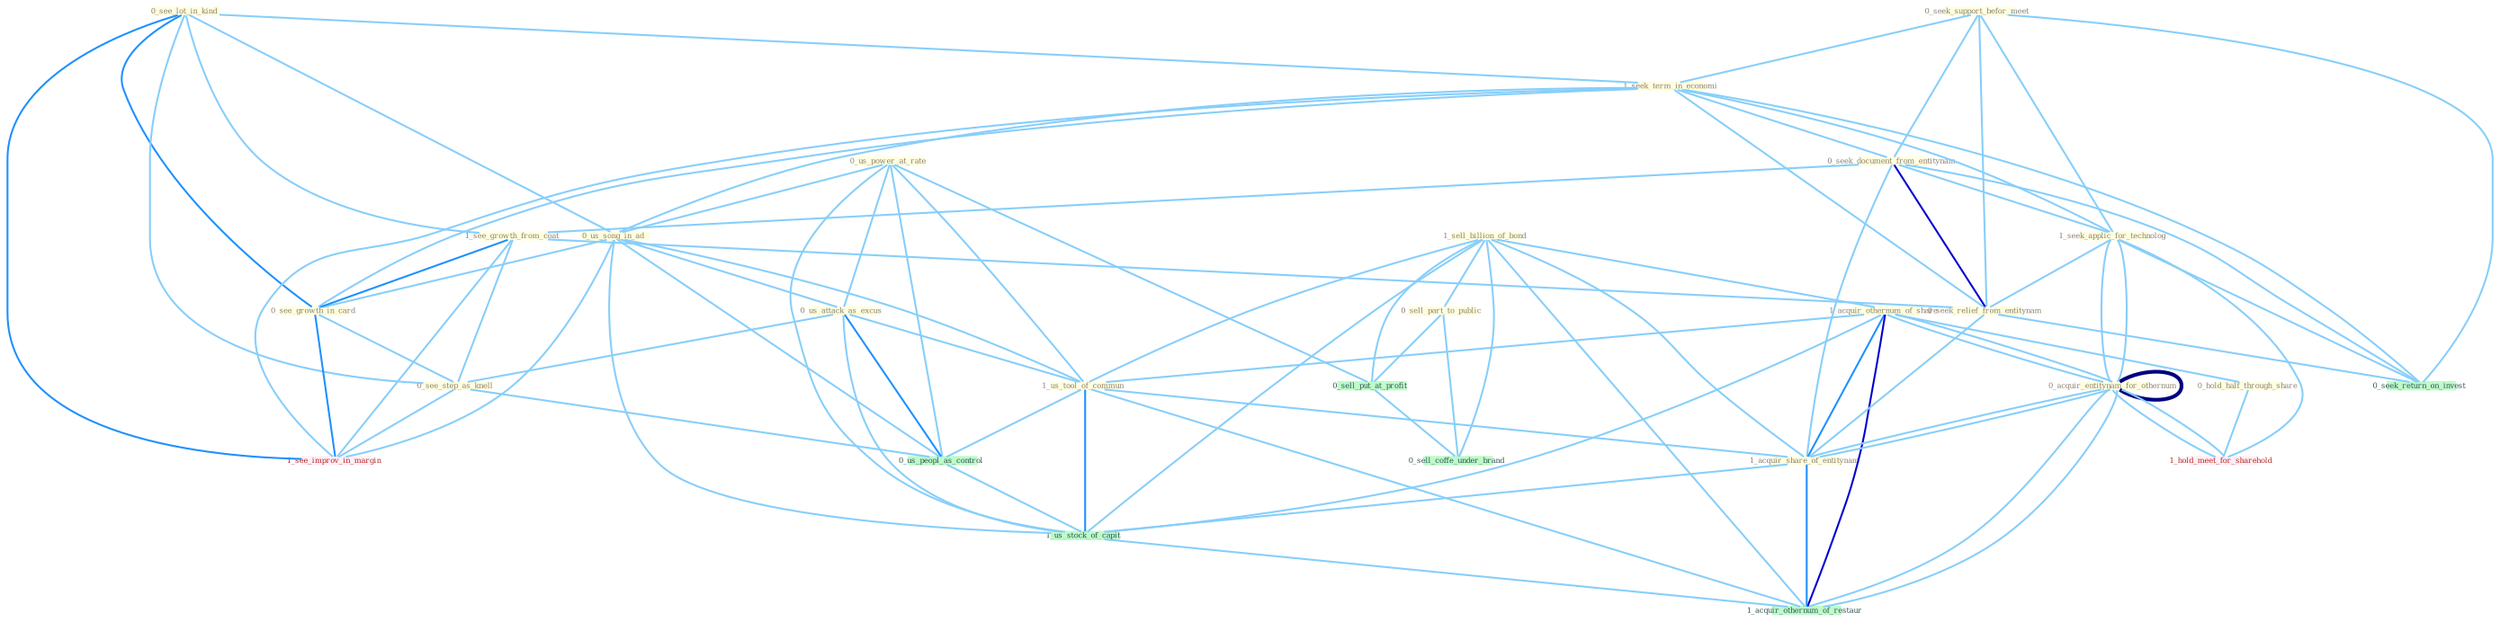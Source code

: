 Graph G{ 
    node
    [shape=polygon,style=filled,width=.5,height=.06,color="#BDFCC9",fixedsize=true,fontsize=4,
    fontcolor="#2f4f4f"];
    {node
    [color="#ffffe0", fontcolor="#8b7d6b"] "0_see_lot_in_kind " "1_sell_billion_of_bond " "0_seek_support_befor_meet " "1_seek_term_in_economi " "0_seek_document_from_entitynam " "1_acquir_othernum_of_share " "0_acquir_entitynam_for_othernum " "0_us_power_at_rate " "0_us_song_in_ad " "1_see_growth_from_coat " "1_seek_applic_for_technolog " "0_see_growth_in_card " "0_us_attack_as_excus " "0_acquir_entitynam_for_othernum " "0_see_step_as_knell " "0_sell_part_to_public " "0_seek_relief_from_entitynam " "1_us_tool_of_commun " "0_hold_half_through_share " "1_acquir_share_of_entitynam "}
{node [color="#fff0f5", fontcolor="#b22222"] "1_see_improv_in_margin " "1_hold_meet_for_sharehold "}
edge [color="#B0E2FF"];

	"0_see_lot_in_kind " -- "1_seek_term_in_economi " [w="1", color="#87cefa" ];
	"0_see_lot_in_kind " -- "0_us_song_in_ad " [w="1", color="#87cefa" ];
	"0_see_lot_in_kind " -- "1_see_growth_from_coat " [w="1", color="#87cefa" ];
	"0_see_lot_in_kind " -- "0_see_growth_in_card " [w="2", color="#1e90ff" , len=0.8];
	"0_see_lot_in_kind " -- "0_see_step_as_knell " [w="1", color="#87cefa" ];
	"0_see_lot_in_kind " -- "1_see_improv_in_margin " [w="2", color="#1e90ff" , len=0.8];
	"1_sell_billion_of_bond " -- "1_acquir_othernum_of_share " [w="1", color="#87cefa" ];
	"1_sell_billion_of_bond " -- "0_sell_part_to_public " [w="1", color="#87cefa" ];
	"1_sell_billion_of_bond " -- "1_us_tool_of_commun " [w="1", color="#87cefa" ];
	"1_sell_billion_of_bond " -- "1_acquir_share_of_entitynam " [w="1", color="#87cefa" ];
	"1_sell_billion_of_bond " -- "0_sell_put_at_profit " [w="1", color="#87cefa" ];
	"1_sell_billion_of_bond " -- "1_us_stock_of_capit " [w="1", color="#87cefa" ];
	"1_sell_billion_of_bond " -- "0_sell_coffe_under_brand " [w="1", color="#87cefa" ];
	"1_sell_billion_of_bond " -- "1_acquir_othernum_of_restaur " [w="1", color="#87cefa" ];
	"0_seek_support_befor_meet " -- "1_seek_term_in_economi " [w="1", color="#87cefa" ];
	"0_seek_support_befor_meet " -- "0_seek_document_from_entitynam " [w="1", color="#87cefa" ];
	"0_seek_support_befor_meet " -- "1_seek_applic_for_technolog " [w="1", color="#87cefa" ];
	"0_seek_support_befor_meet " -- "0_seek_relief_from_entitynam " [w="1", color="#87cefa" ];
	"0_seek_support_befor_meet " -- "0_seek_return_on_invest " [w="1", color="#87cefa" ];
	"1_seek_term_in_economi " -- "0_seek_document_from_entitynam " [w="1", color="#87cefa" ];
	"1_seek_term_in_economi " -- "0_us_song_in_ad " [w="1", color="#87cefa" ];
	"1_seek_term_in_economi " -- "1_seek_applic_for_technolog " [w="1", color="#87cefa" ];
	"1_seek_term_in_economi " -- "0_see_growth_in_card " [w="1", color="#87cefa" ];
	"1_seek_term_in_economi " -- "0_seek_relief_from_entitynam " [w="1", color="#87cefa" ];
	"1_seek_term_in_economi " -- "0_seek_return_on_invest " [w="1", color="#87cefa" ];
	"1_seek_term_in_economi " -- "1_see_improv_in_margin " [w="1", color="#87cefa" ];
	"0_seek_document_from_entitynam " -- "1_see_growth_from_coat " [w="1", color="#87cefa" ];
	"0_seek_document_from_entitynam " -- "1_seek_applic_for_technolog " [w="1", color="#87cefa" ];
	"0_seek_document_from_entitynam " -- "0_seek_relief_from_entitynam " [w="3", color="#0000cd" , len=0.6];
	"0_seek_document_from_entitynam " -- "1_acquir_share_of_entitynam " [w="1", color="#87cefa" ];
	"0_seek_document_from_entitynam " -- "0_seek_return_on_invest " [w="1", color="#87cefa" ];
	"1_acquir_othernum_of_share " -- "0_acquir_entitynam_for_othernum " [w="1", color="#87cefa" ];
	"1_acquir_othernum_of_share " -- "0_acquir_entitynam_for_othernum " [w="1", color="#87cefa" ];
	"1_acquir_othernum_of_share " -- "1_us_tool_of_commun " [w="1", color="#87cefa" ];
	"1_acquir_othernum_of_share " -- "0_hold_half_through_share " [w="1", color="#87cefa" ];
	"1_acquir_othernum_of_share " -- "1_acquir_share_of_entitynam " [w="2", color="#1e90ff" , len=0.8];
	"1_acquir_othernum_of_share " -- "1_us_stock_of_capit " [w="1", color="#87cefa" ];
	"1_acquir_othernum_of_share " -- "1_acquir_othernum_of_restaur " [w="3", color="#0000cd" , len=0.6];
	"0_acquir_entitynam_for_othernum " -- "1_seek_applic_for_technolog " [w="1", color="#87cefa" ];
	"0_acquir_entitynam_for_othernum " -- "0_acquir_entitynam_for_othernum " [w="4", style=bold, color="#000080", len=0.4];
	"0_acquir_entitynam_for_othernum " -- "1_acquir_share_of_entitynam " [w="1", color="#87cefa" ];
	"0_acquir_entitynam_for_othernum " -- "1_hold_meet_for_sharehold " [w="1", color="#87cefa" ];
	"0_acquir_entitynam_for_othernum " -- "1_acquir_othernum_of_restaur " [w="1", color="#87cefa" ];
	"0_us_power_at_rate " -- "0_us_song_in_ad " [w="1", color="#87cefa" ];
	"0_us_power_at_rate " -- "0_us_attack_as_excus " [w="1", color="#87cefa" ];
	"0_us_power_at_rate " -- "1_us_tool_of_commun " [w="1", color="#87cefa" ];
	"0_us_power_at_rate " -- "0_us_peopl_as_control " [w="1", color="#87cefa" ];
	"0_us_power_at_rate " -- "0_sell_put_at_profit " [w="1", color="#87cefa" ];
	"0_us_power_at_rate " -- "1_us_stock_of_capit " [w="1", color="#87cefa" ];
	"0_us_song_in_ad " -- "0_see_growth_in_card " [w="1", color="#87cefa" ];
	"0_us_song_in_ad " -- "0_us_attack_as_excus " [w="1", color="#87cefa" ];
	"0_us_song_in_ad " -- "1_us_tool_of_commun " [w="1", color="#87cefa" ];
	"0_us_song_in_ad " -- "0_us_peopl_as_control " [w="1", color="#87cefa" ];
	"0_us_song_in_ad " -- "1_us_stock_of_capit " [w="1", color="#87cefa" ];
	"0_us_song_in_ad " -- "1_see_improv_in_margin " [w="1", color="#87cefa" ];
	"1_see_growth_from_coat " -- "0_see_growth_in_card " [w="2", color="#1e90ff" , len=0.8];
	"1_see_growth_from_coat " -- "0_see_step_as_knell " [w="1", color="#87cefa" ];
	"1_see_growth_from_coat " -- "0_seek_relief_from_entitynam " [w="1", color="#87cefa" ];
	"1_see_growth_from_coat " -- "1_see_improv_in_margin " [w="1", color="#87cefa" ];
	"1_seek_applic_for_technolog " -- "0_acquir_entitynam_for_othernum " [w="1", color="#87cefa" ];
	"1_seek_applic_for_technolog " -- "0_seek_relief_from_entitynam " [w="1", color="#87cefa" ];
	"1_seek_applic_for_technolog " -- "0_seek_return_on_invest " [w="1", color="#87cefa" ];
	"1_seek_applic_for_technolog " -- "1_hold_meet_for_sharehold " [w="1", color="#87cefa" ];
	"0_see_growth_in_card " -- "0_see_step_as_knell " [w="1", color="#87cefa" ];
	"0_see_growth_in_card " -- "1_see_improv_in_margin " [w="2", color="#1e90ff" , len=0.8];
	"0_us_attack_as_excus " -- "0_see_step_as_knell " [w="1", color="#87cefa" ];
	"0_us_attack_as_excus " -- "1_us_tool_of_commun " [w="1", color="#87cefa" ];
	"0_us_attack_as_excus " -- "0_us_peopl_as_control " [w="2", color="#1e90ff" , len=0.8];
	"0_us_attack_as_excus " -- "1_us_stock_of_capit " [w="1", color="#87cefa" ];
	"0_acquir_entitynam_for_othernum " -- "1_acquir_share_of_entitynam " [w="1", color="#87cefa" ];
	"0_acquir_entitynam_for_othernum " -- "1_hold_meet_for_sharehold " [w="1", color="#87cefa" ];
	"0_acquir_entitynam_for_othernum " -- "1_acquir_othernum_of_restaur " [w="1", color="#87cefa" ];
	"0_see_step_as_knell " -- "0_us_peopl_as_control " [w="1", color="#87cefa" ];
	"0_see_step_as_knell " -- "1_see_improv_in_margin " [w="1", color="#87cefa" ];
	"0_sell_part_to_public " -- "0_sell_put_at_profit " [w="1", color="#87cefa" ];
	"0_sell_part_to_public " -- "0_sell_coffe_under_brand " [w="1", color="#87cefa" ];
	"0_seek_relief_from_entitynam " -- "1_acquir_share_of_entitynam " [w="1", color="#87cefa" ];
	"0_seek_relief_from_entitynam " -- "0_seek_return_on_invest " [w="1", color="#87cefa" ];
	"1_us_tool_of_commun " -- "1_acquir_share_of_entitynam " [w="1", color="#87cefa" ];
	"1_us_tool_of_commun " -- "0_us_peopl_as_control " [w="1", color="#87cefa" ];
	"1_us_tool_of_commun " -- "1_us_stock_of_capit " [w="2", color="#1e90ff" , len=0.8];
	"1_us_tool_of_commun " -- "1_acquir_othernum_of_restaur " [w="1", color="#87cefa" ];
	"0_hold_half_through_share " -- "1_hold_meet_for_sharehold " [w="1", color="#87cefa" ];
	"1_acquir_share_of_entitynam " -- "1_us_stock_of_capit " [w="1", color="#87cefa" ];
	"1_acquir_share_of_entitynam " -- "1_acquir_othernum_of_restaur " [w="2", color="#1e90ff" , len=0.8];
	"0_us_peopl_as_control " -- "1_us_stock_of_capit " [w="1", color="#87cefa" ];
	"0_sell_put_at_profit " -- "0_sell_coffe_under_brand " [w="1", color="#87cefa" ];
	"1_us_stock_of_capit " -- "1_acquir_othernum_of_restaur " [w="1", color="#87cefa" ];
}